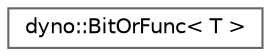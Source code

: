 digraph "Graphical Class Hierarchy"
{
 // LATEX_PDF_SIZE
  bgcolor="transparent";
  edge [fontname=Helvetica,fontsize=10,labelfontname=Helvetica,labelfontsize=10];
  node [fontname=Helvetica,fontsize=10,shape=box,height=0.2,width=0.4];
  rankdir="LR";
  Node0 [id="Node000000",label="dyno::BitOrFunc\< T \>",height=0.2,width=0.4,color="grey40", fillcolor="white", style="filled",URL="$structdyno_1_1_bit_or_func.html",tooltip=" "];
}
